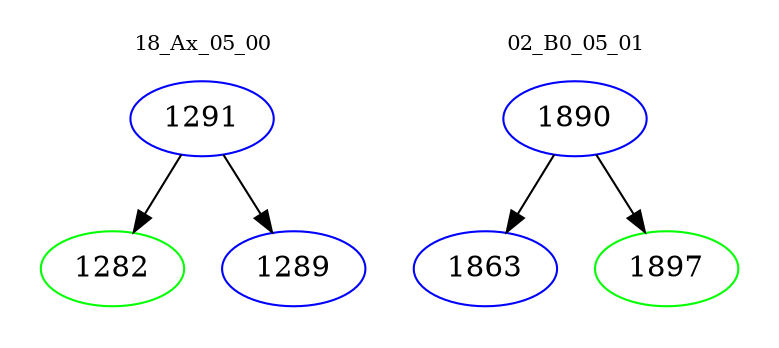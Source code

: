 digraph{
subgraph cluster_0 {
color = white
label = "18_Ax_05_00";
fontsize=10;
T0_1291 [label="1291", color="blue"]
T0_1291 -> T0_1282 [color="black"]
T0_1282 [label="1282", color="green"]
T0_1291 -> T0_1289 [color="black"]
T0_1289 [label="1289", color="blue"]
}
subgraph cluster_1 {
color = white
label = "02_B0_05_01";
fontsize=10;
T1_1890 [label="1890", color="blue"]
T1_1890 -> T1_1863 [color="black"]
T1_1863 [label="1863", color="blue"]
T1_1890 -> T1_1897 [color="black"]
T1_1897 [label="1897", color="green"]
}
}
